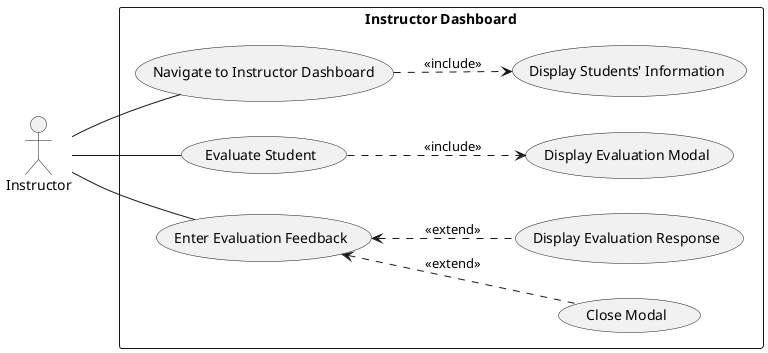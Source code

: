 @startuml admindashboard_use_case_diagram

left to right direction

actor Instructor as User

rectangle "Instructor Dashboard" {
  usecase UC1 as "Navigate to Instructor Dashboard"
  usecase "Display Students' Information" as UC2
  usecase UC3 as "Evaluate Student"
  
  usecase "Display Evaluation Modal" as UC4
  usecase "Enter Evaluation Feedback" as UC5
  usecase "Close Modal" as UC7

  usecase "Display Evaluation Response" as UC8
    
}
User -- UC1
UC1 ..> UC2 : <<include>>
User -- UC3
UC3 ..> UC4 : <<include>>
User -- UC5
UC5 <.. UC7 : <<extend>>
UC5 <.. UC8 : <<extend>>


@enduml
